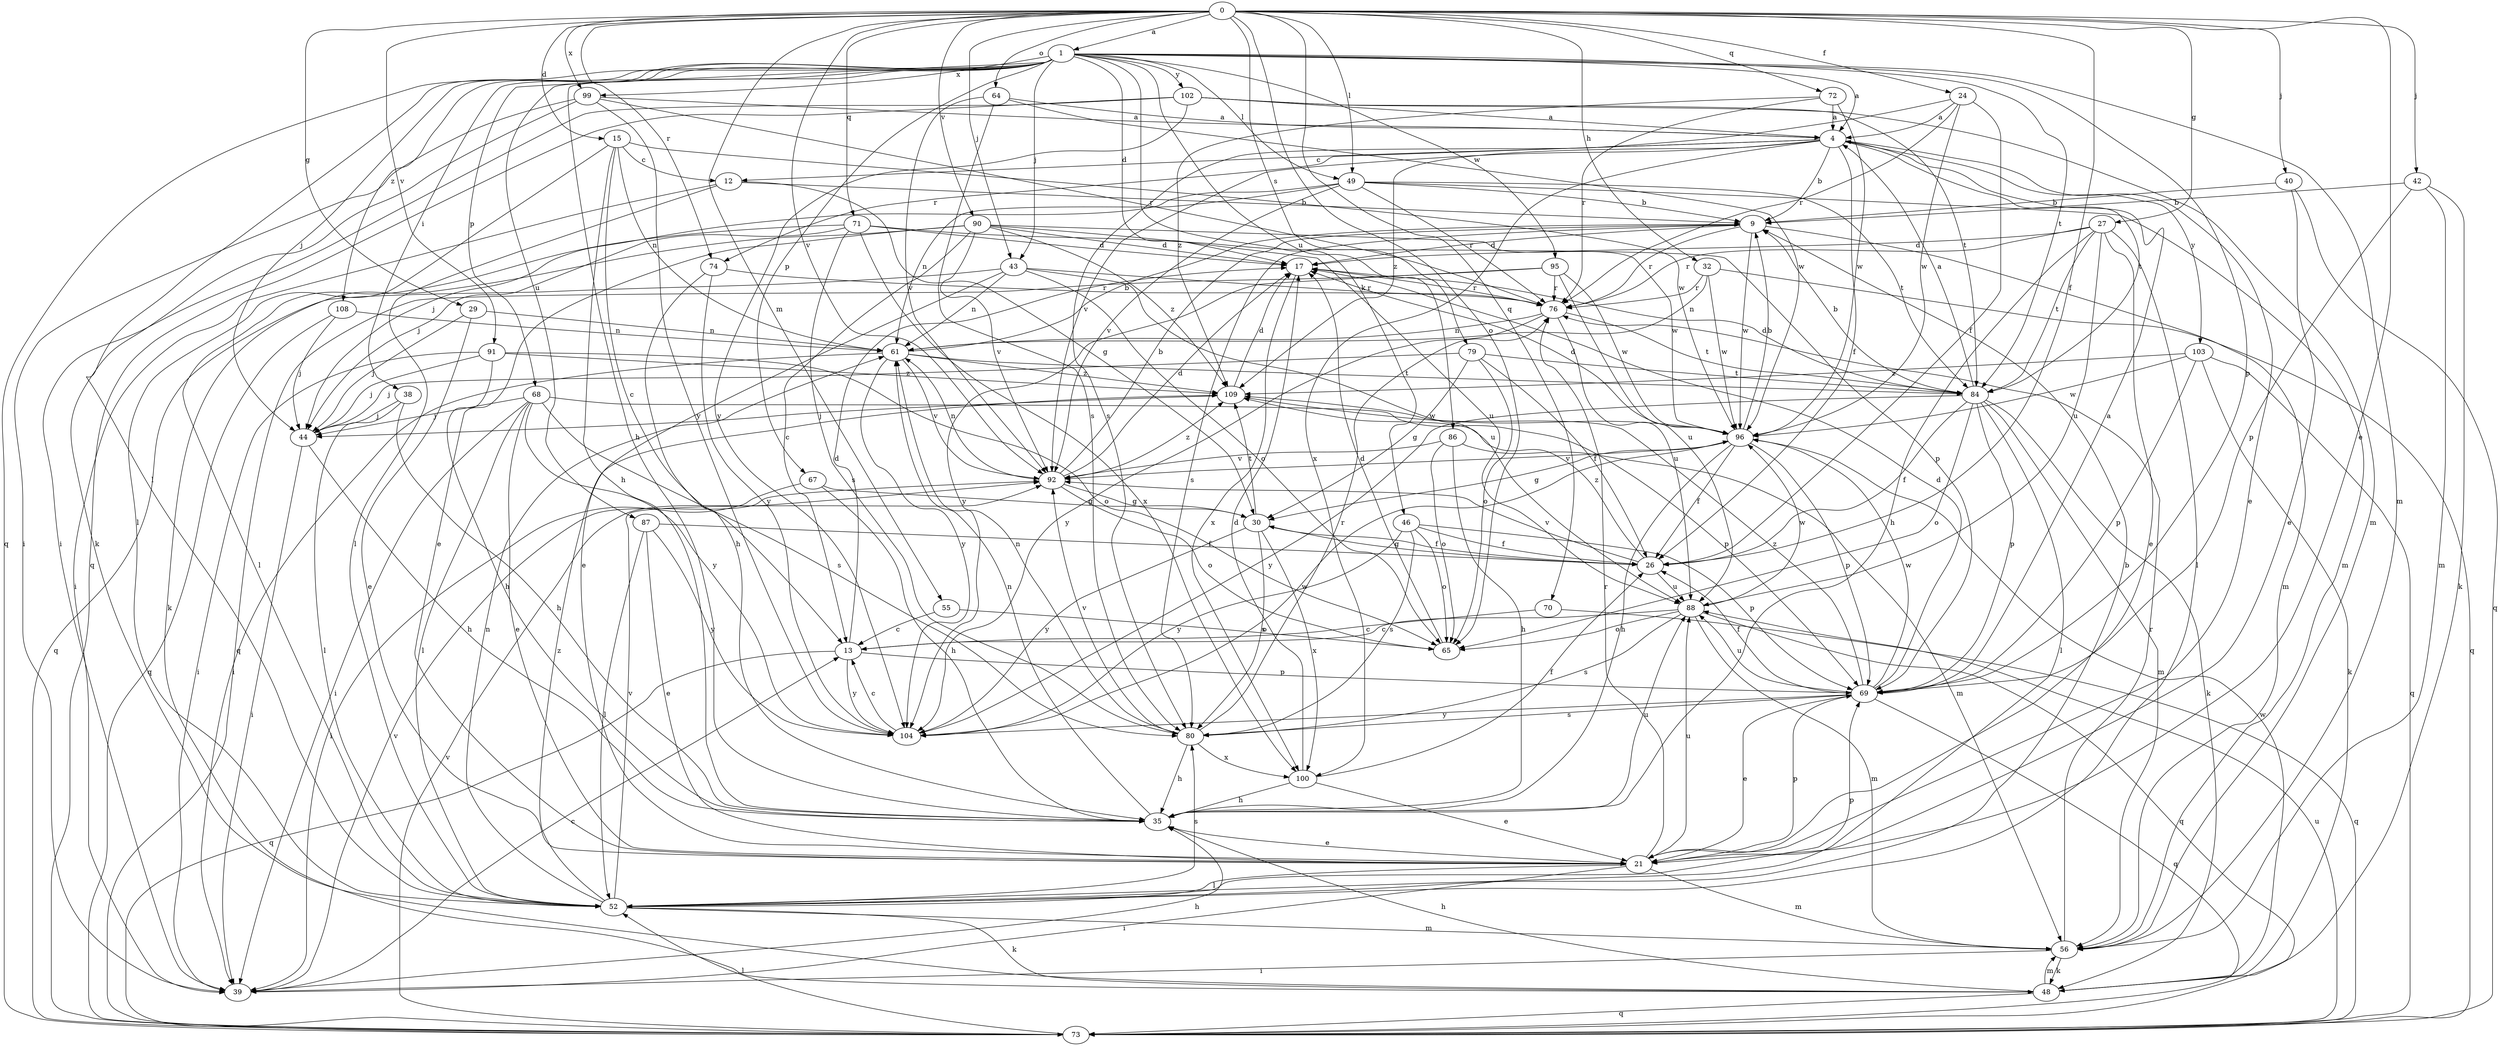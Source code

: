strict digraph  {
0;
1;
4;
9;
12;
13;
15;
17;
21;
24;
26;
27;
29;
30;
32;
35;
38;
39;
40;
42;
43;
44;
46;
48;
49;
52;
55;
56;
61;
64;
65;
67;
68;
69;
70;
71;
72;
73;
74;
76;
79;
80;
84;
86;
87;
88;
90;
91;
92;
95;
96;
99;
100;
102;
103;
104;
108;
109;
0 -> 1  [label=a];
0 -> 15  [label=d];
0 -> 21  [label=e];
0 -> 24  [label=f];
0 -> 26  [label=f];
0 -> 27  [label=g];
0 -> 29  [label=g];
0 -> 32  [label=h];
0 -> 40  [label=j];
0 -> 42  [label=j];
0 -> 43  [label=j];
0 -> 49  [label=l];
0 -> 55  [label=m];
0 -> 64  [label=o];
0 -> 65  [label=o];
0 -> 70  [label=q];
0 -> 71  [label=q];
0 -> 72  [label=q];
0 -> 74  [label=r];
0 -> 79  [label=s];
0 -> 90  [label=v];
0 -> 91  [label=v];
0 -> 92  [label=v];
0 -> 99  [label=x];
1 -> 4  [label=a];
1 -> 17  [label=d];
1 -> 35  [label=h];
1 -> 38  [label=i];
1 -> 43  [label=j];
1 -> 44  [label=j];
1 -> 46  [label=k];
1 -> 49  [label=l];
1 -> 52  [label=l];
1 -> 56  [label=m];
1 -> 67  [label=p];
1 -> 68  [label=p];
1 -> 69  [label=p];
1 -> 73  [label=q];
1 -> 84  [label=t];
1 -> 86  [label=u];
1 -> 87  [label=u];
1 -> 95  [label=w];
1 -> 99  [label=x];
1 -> 102  [label=y];
1 -> 108  [label=z];
4 -> 9  [label=b];
4 -> 12  [label=c];
4 -> 21  [label=e];
4 -> 26  [label=f];
4 -> 74  [label=r];
4 -> 84  [label=t];
4 -> 92  [label=v];
4 -> 100  [label=x];
4 -> 103  [label=y];
4 -> 109  [label=z];
9 -> 17  [label=d];
9 -> 56  [label=m];
9 -> 76  [label=r];
9 -> 80  [label=s];
9 -> 96  [label=w];
12 -> 9  [label=b];
12 -> 30  [label=g];
12 -> 39  [label=i];
12 -> 52  [label=l];
13 -> 17  [label=d];
13 -> 69  [label=p];
13 -> 73  [label=q];
13 -> 104  [label=y];
15 -> 12  [label=c];
15 -> 13  [label=c];
15 -> 35  [label=h];
15 -> 52  [label=l];
15 -> 61  [label=n];
15 -> 96  [label=w];
17 -> 76  [label=r];
17 -> 100  [label=x];
21 -> 39  [label=i];
21 -> 52  [label=l];
21 -> 56  [label=m];
21 -> 69  [label=p];
21 -> 76  [label=r];
21 -> 88  [label=u];
24 -> 4  [label=a];
24 -> 26  [label=f];
24 -> 76  [label=r];
24 -> 80  [label=s];
24 -> 96  [label=w];
26 -> 30  [label=g];
26 -> 88  [label=u];
26 -> 92  [label=v];
26 -> 109  [label=z];
27 -> 17  [label=d];
27 -> 21  [label=e];
27 -> 35  [label=h];
27 -> 52  [label=l];
27 -> 76  [label=r];
27 -> 84  [label=t];
27 -> 88  [label=u];
29 -> 21  [label=e];
29 -> 44  [label=j];
29 -> 61  [label=n];
30 -> 26  [label=f];
30 -> 80  [label=s];
30 -> 100  [label=x];
30 -> 104  [label=y];
30 -> 109  [label=t];
32 -> 61  [label=n];
32 -> 73  [label=q];
32 -> 76  [label=r];
32 -> 96  [label=w];
35 -> 21  [label=e];
35 -> 61  [label=n];
35 -> 88  [label=u];
38 -> 35  [label=h];
38 -> 44  [label=j];
38 -> 52  [label=l];
39 -> 13  [label=c];
39 -> 35  [label=h];
39 -> 92  [label=v];
40 -> 9  [label=b];
40 -> 21  [label=e];
40 -> 73  [label=q];
42 -> 9  [label=b];
42 -> 48  [label=k];
42 -> 56  [label=m];
42 -> 69  [label=p];
43 -> 21  [label=e];
43 -> 61  [label=n];
43 -> 65  [label=o];
43 -> 73  [label=q];
43 -> 76  [label=r];
43 -> 88  [label=u];
44 -> 35  [label=h];
44 -> 39  [label=i];
46 -> 26  [label=f];
46 -> 65  [label=o];
46 -> 69  [label=p];
46 -> 80  [label=s];
46 -> 104  [label=y];
48 -> 35  [label=h];
48 -> 56  [label=m];
48 -> 73  [label=q];
48 -> 96  [label=w];
49 -> 9  [label=b];
49 -> 44  [label=j];
49 -> 56  [label=m];
49 -> 61  [label=n];
49 -> 76  [label=r];
49 -> 84  [label=t];
49 -> 92  [label=v];
52 -> 9  [label=b];
52 -> 48  [label=k];
52 -> 56  [label=m];
52 -> 61  [label=n];
52 -> 69  [label=p];
52 -> 80  [label=s];
52 -> 92  [label=v];
52 -> 109  [label=z];
55 -> 13  [label=c];
55 -> 65  [label=o];
56 -> 39  [label=i];
56 -> 48  [label=k];
56 -> 76  [label=r];
61 -> 9  [label=b];
61 -> 39  [label=i];
61 -> 84  [label=t];
61 -> 92  [label=v];
61 -> 104  [label=y];
61 -> 109  [label=z];
64 -> 4  [label=a];
64 -> 80  [label=s];
64 -> 92  [label=v];
64 -> 96  [label=w];
65 -> 17  [label=d];
67 -> 30  [label=g];
67 -> 35  [label=h];
67 -> 39  [label=i];
68 -> 21  [label=e];
68 -> 39  [label=i];
68 -> 44  [label=j];
68 -> 52  [label=l];
68 -> 69  [label=p];
68 -> 80  [label=s];
68 -> 104  [label=y];
69 -> 4  [label=a];
69 -> 17  [label=d];
69 -> 21  [label=e];
69 -> 26  [label=f];
69 -> 73  [label=q];
69 -> 80  [label=s];
69 -> 88  [label=u];
69 -> 96  [label=w];
69 -> 104  [label=y];
69 -> 109  [label=z];
70 -> 13  [label=c];
70 -> 73  [label=q];
71 -> 17  [label=d];
71 -> 44  [label=j];
71 -> 52  [label=l];
71 -> 69  [label=p];
71 -> 80  [label=s];
71 -> 100  [label=x];
72 -> 4  [label=a];
72 -> 76  [label=r];
72 -> 96  [label=w];
72 -> 109  [label=z];
73 -> 52  [label=l];
73 -> 88  [label=u];
73 -> 92  [label=v];
74 -> 35  [label=h];
74 -> 76  [label=r];
74 -> 104  [label=y];
76 -> 61  [label=n];
76 -> 84  [label=t];
76 -> 88  [label=u];
76 -> 104  [label=y];
79 -> 26  [label=f];
79 -> 30  [label=g];
79 -> 44  [label=j];
79 -> 65  [label=o];
79 -> 84  [label=t];
80 -> 35  [label=h];
80 -> 61  [label=n];
80 -> 76  [label=r];
80 -> 92  [label=v];
80 -> 100  [label=x];
84 -> 4  [label=a];
84 -> 9  [label=b];
84 -> 17  [label=d];
84 -> 26  [label=f];
84 -> 48  [label=k];
84 -> 52  [label=l];
84 -> 56  [label=m];
84 -> 65  [label=o];
84 -> 69  [label=p];
84 -> 104  [label=y];
86 -> 35  [label=h];
86 -> 56  [label=m];
86 -> 65  [label=o];
86 -> 92  [label=v];
87 -> 21  [label=e];
87 -> 26  [label=f];
87 -> 52  [label=l];
87 -> 104  [label=y];
88 -> 13  [label=c];
88 -> 56  [label=m];
88 -> 65  [label=o];
88 -> 73  [label=q];
88 -> 80  [label=s];
88 -> 96  [label=w];
90 -> 13  [label=c];
90 -> 17  [label=d];
90 -> 21  [label=e];
90 -> 48  [label=k];
90 -> 88  [label=u];
90 -> 92  [label=v];
90 -> 96  [label=w];
90 -> 109  [label=z];
91 -> 35  [label=h];
91 -> 39  [label=i];
91 -> 44  [label=j];
91 -> 65  [label=o];
91 -> 109  [label=z];
92 -> 9  [label=b];
92 -> 17  [label=d];
92 -> 30  [label=g];
92 -> 61  [label=n];
92 -> 65  [label=o];
92 -> 109  [label=z];
95 -> 73  [label=q];
95 -> 76  [label=r];
95 -> 88  [label=u];
95 -> 96  [label=w];
95 -> 104  [label=y];
96 -> 9  [label=b];
96 -> 17  [label=d];
96 -> 26  [label=f];
96 -> 30  [label=g];
96 -> 35  [label=h];
96 -> 69  [label=p];
96 -> 92  [label=v];
99 -> 4  [label=a];
99 -> 39  [label=i];
99 -> 48  [label=k];
99 -> 76  [label=r];
99 -> 104  [label=y];
100 -> 17  [label=d];
100 -> 21  [label=e];
100 -> 26  [label=f];
100 -> 35  [label=h];
102 -> 4  [label=a];
102 -> 39  [label=i];
102 -> 56  [label=m];
102 -> 73  [label=q];
102 -> 84  [label=t];
102 -> 104  [label=y];
103 -> 48  [label=k];
103 -> 69  [label=p];
103 -> 73  [label=q];
103 -> 96  [label=w];
103 -> 109  [label=z];
104 -> 13  [label=c];
104 -> 96  [label=w];
108 -> 44  [label=j];
108 -> 61  [label=n];
108 -> 73  [label=q];
109 -> 17  [label=d];
109 -> 44  [label=j];
109 -> 96  [label=w];
}
